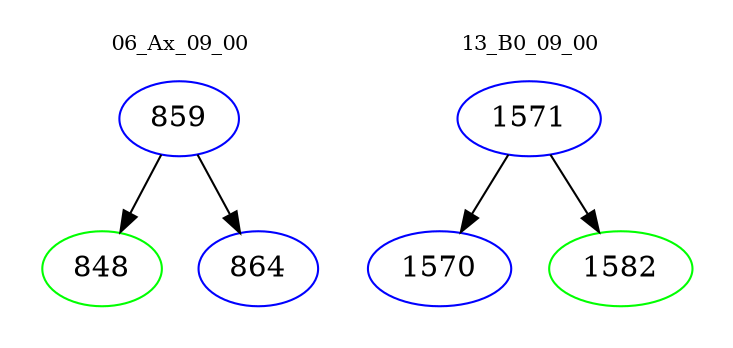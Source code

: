 digraph{
subgraph cluster_0 {
color = white
label = "06_Ax_09_00";
fontsize=10;
T0_859 [label="859", color="blue"]
T0_859 -> T0_848 [color="black"]
T0_848 [label="848", color="green"]
T0_859 -> T0_864 [color="black"]
T0_864 [label="864", color="blue"]
}
subgraph cluster_1 {
color = white
label = "13_B0_09_00";
fontsize=10;
T1_1571 [label="1571", color="blue"]
T1_1571 -> T1_1570 [color="black"]
T1_1570 [label="1570", color="blue"]
T1_1571 -> T1_1582 [color="black"]
T1_1582 [label="1582", color="green"]
}
}
